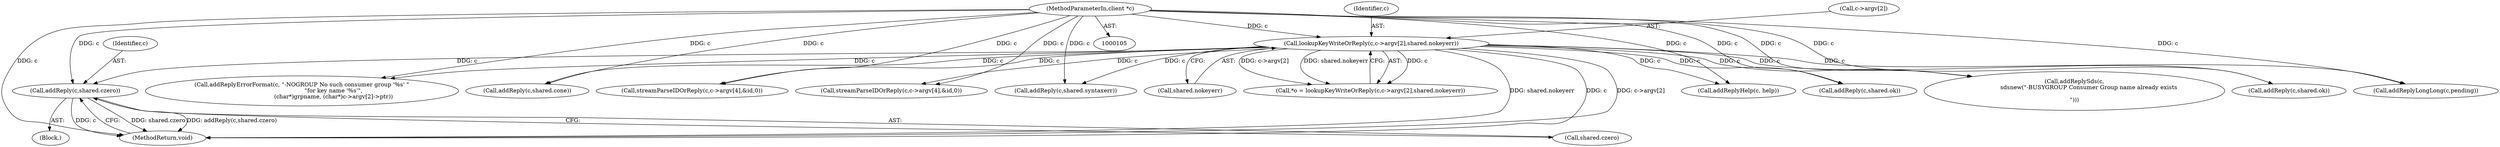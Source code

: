 digraph "0_redis_c04082cf138f1f51cedf05ee9ad36fb6763cafc6@pointer" {
"1000373" [label="(Call,addReply(c,shared.czero))"];
"1000143" [label="(Call,lookupKeyWriteOrReply(c,c->argv[2],shared.nokeyerr))"];
"1000106" [label="(MethodParameterIn,client *c)"];
"1000372" [label="(Block,)"];
"1000191" [label="(Call,addReplyErrorFormat(c, \"-NOGROUP No such consumer group '%s' \"\n                                   \"for key name '%s'\",\n                                   (char*)grpname, (char*)c->argv[2]->ptr))"];
"1000145" [label="(Call,c->argv[2])"];
"1000427" [label="(MethodReturn,void)"];
"1000373" [label="(Call,addReply(c,shared.czero))"];
"1000374" [label="(Identifier,c)"];
"1000240" [label="(Call,streamParseIDOrReply(c,c->argv[4],&id,0))"];
"1000375" [label="(Call,shared.czero)"];
"1000143" [label="(Call,lookupKeyWriteOrReply(c,c->argv[2],shared.nokeyerr))"];
"1000277" [label="(Call,addReplySds(c,\n                sdsnew(\"-BUSYGROUP Consumer Group name already exists\r\n\")))"];
"1000417" [label="(Call,addReplyHelp(c, help))"];
"1000366" [label="(Call,addReply(c,shared.cone))"];
"1000315" [label="(Call,streamParseIDOrReply(c,c->argv[4],&id,0))"];
"1000422" [label="(Call,addReply(c,shared.syntaxerr))"];
"1000106" [label="(MethodParameterIn,client *c)"];
"1000150" [label="(Call,shared.nokeyerr)"];
"1000144" [label="(Identifier,c)"];
"1000333" [label="(Call,addReply(c,shared.ok))"];
"1000266" [label="(Call,addReply(c,shared.ok))"];
"1000403" [label="(Call,addReplyLongLong(c,pending))"];
"1000141" [label="(Call,*o = lookupKeyWriteOrReply(c,c->argv[2],shared.nokeyerr))"];
"1000373" -> "1000372"  [label="AST: "];
"1000373" -> "1000375"  [label="CFG: "];
"1000374" -> "1000373"  [label="AST: "];
"1000375" -> "1000373"  [label="AST: "];
"1000427" -> "1000373"  [label="CFG: "];
"1000373" -> "1000427"  [label="DDG: shared.czero"];
"1000373" -> "1000427"  [label="DDG: addReply(c,shared.czero)"];
"1000373" -> "1000427"  [label="DDG: c"];
"1000143" -> "1000373"  [label="DDG: c"];
"1000106" -> "1000373"  [label="DDG: c"];
"1000143" -> "1000141"  [label="AST: "];
"1000143" -> "1000150"  [label="CFG: "];
"1000144" -> "1000143"  [label="AST: "];
"1000145" -> "1000143"  [label="AST: "];
"1000150" -> "1000143"  [label="AST: "];
"1000141" -> "1000143"  [label="CFG: "];
"1000143" -> "1000427"  [label="DDG: c"];
"1000143" -> "1000427"  [label="DDG: c->argv[2]"];
"1000143" -> "1000427"  [label="DDG: shared.nokeyerr"];
"1000143" -> "1000141"  [label="DDG: c"];
"1000143" -> "1000141"  [label="DDG: c->argv[2]"];
"1000143" -> "1000141"  [label="DDG: shared.nokeyerr"];
"1000106" -> "1000143"  [label="DDG: c"];
"1000143" -> "1000191"  [label="DDG: c"];
"1000143" -> "1000240"  [label="DDG: c"];
"1000143" -> "1000266"  [label="DDG: c"];
"1000143" -> "1000277"  [label="DDG: c"];
"1000143" -> "1000315"  [label="DDG: c"];
"1000143" -> "1000333"  [label="DDG: c"];
"1000143" -> "1000366"  [label="DDG: c"];
"1000143" -> "1000403"  [label="DDG: c"];
"1000143" -> "1000417"  [label="DDG: c"];
"1000143" -> "1000422"  [label="DDG: c"];
"1000106" -> "1000105"  [label="AST: "];
"1000106" -> "1000427"  [label="DDG: c"];
"1000106" -> "1000191"  [label="DDG: c"];
"1000106" -> "1000240"  [label="DDG: c"];
"1000106" -> "1000266"  [label="DDG: c"];
"1000106" -> "1000277"  [label="DDG: c"];
"1000106" -> "1000315"  [label="DDG: c"];
"1000106" -> "1000333"  [label="DDG: c"];
"1000106" -> "1000366"  [label="DDG: c"];
"1000106" -> "1000403"  [label="DDG: c"];
"1000106" -> "1000417"  [label="DDG: c"];
"1000106" -> "1000422"  [label="DDG: c"];
}
